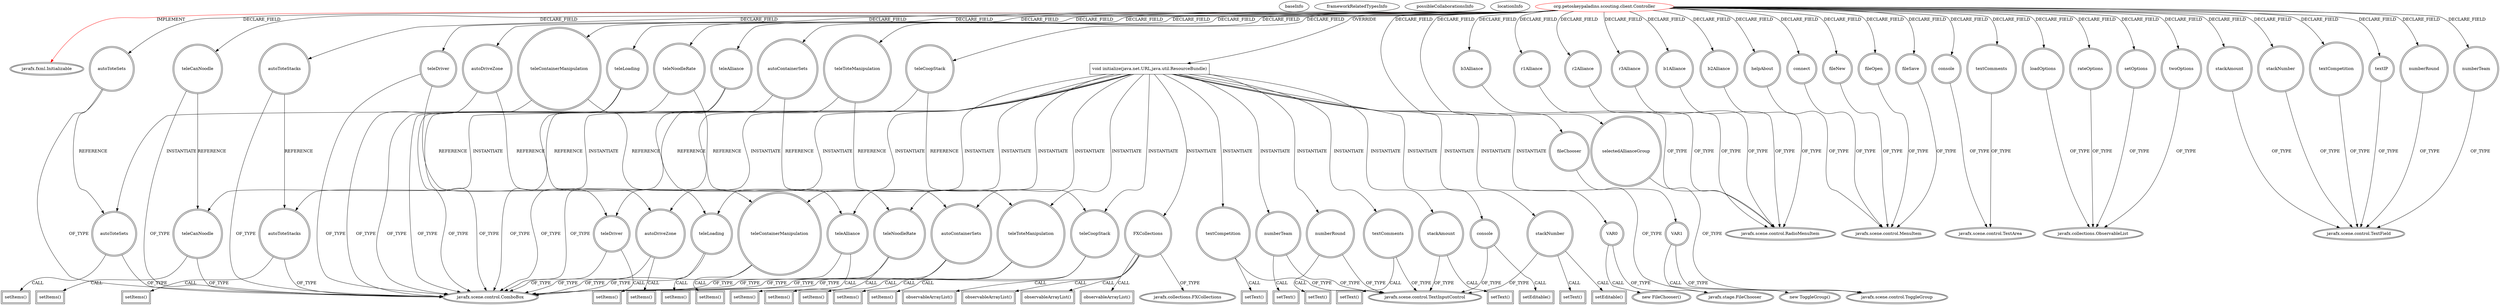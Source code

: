 digraph {
baseInfo[graphId=3456,category="extension_graph",isAnonymous=false,possibleRelation=false]
frameworkRelatedTypesInfo[0="javafx.fxml.Initializable"]
possibleCollaborationsInfo[]
locationInfo[projectName="killjoy64-Scouting",filePath="/killjoy64-Scouting/Scouting-master/Robotics Scouting Client/src/org/petoskeypaladins/scouting/client/Controller.java",contextSignature="Controller",graphId="3456"]
0[label="org.petoskeypaladins.scouting.client.Controller",vertexType="ROOT_CLIENT_CLASS_DECLARATION",isFrameworkType=false,color=red]
1[label="javafx.fxml.Initializable",vertexType="FRAMEWORK_INTERFACE_TYPE",isFrameworkType=true,peripheries=2]
2[label="autoContainerSets",vertexType="FIELD_DECLARATION",isFrameworkType=true,peripheries=2,shape=circle]
3[label="javafx.scene.control.ComboBox",vertexType="FRAMEWORK_CLASS_TYPE",isFrameworkType=true,peripheries=2]
4[label="autoDriveZone",vertexType="FIELD_DECLARATION",isFrameworkType=true,peripheries=2,shape=circle]
6[label="autoToteSets",vertexType="FIELD_DECLARATION",isFrameworkType=true,peripheries=2,shape=circle]
8[label="autoToteStacks",vertexType="FIELD_DECLARATION",isFrameworkType=true,peripheries=2,shape=circle]
10[label="b1Alliance",vertexType="FIELD_DECLARATION",isFrameworkType=true,peripheries=2,shape=circle]
11[label="javafx.scene.control.RadioMenuItem",vertexType="FRAMEWORK_CLASS_TYPE",isFrameworkType=true,peripheries=2]
12[label="b2Alliance",vertexType="FIELD_DECLARATION",isFrameworkType=true,peripheries=2,shape=circle]
14[label="b3Alliance",vertexType="FIELD_DECLARATION",isFrameworkType=true,peripheries=2,shape=circle]
16[label="connect",vertexType="FIELD_DECLARATION",isFrameworkType=true,peripheries=2,shape=circle]
17[label="javafx.scene.control.MenuItem",vertexType="FRAMEWORK_CLASS_TYPE",isFrameworkType=true,peripheries=2]
18[label="console",vertexType="FIELD_DECLARATION",isFrameworkType=true,peripheries=2,shape=circle]
19[label="javafx.scene.control.TextArea",vertexType="FRAMEWORK_CLASS_TYPE",isFrameworkType=true,peripheries=2]
20[label="fileChooser",vertexType="FIELD_DECLARATION",isFrameworkType=true,peripheries=2,shape=circle]
21[label="javafx.stage.FileChooser",vertexType="FRAMEWORK_CLASS_TYPE",isFrameworkType=true,peripheries=2]
22[label="fileNew",vertexType="FIELD_DECLARATION",isFrameworkType=true,peripheries=2,shape=circle]
24[label="fileOpen",vertexType="FIELD_DECLARATION",isFrameworkType=true,peripheries=2,shape=circle]
26[label="fileSave",vertexType="FIELD_DECLARATION",isFrameworkType=true,peripheries=2,shape=circle]
28[label="helpAbout",vertexType="FIELD_DECLARATION",isFrameworkType=true,peripheries=2,shape=circle]
30[label="loadOptions",vertexType="FIELD_DECLARATION",isFrameworkType=true,peripheries=2,shape=circle]
31[label="javafx.collections.ObservableList",vertexType="FRAMEWORK_INTERFACE_TYPE",isFrameworkType=true,peripheries=2]
32[label="numberRound",vertexType="FIELD_DECLARATION",isFrameworkType=true,peripheries=2,shape=circle]
33[label="javafx.scene.control.TextField",vertexType="FRAMEWORK_CLASS_TYPE",isFrameworkType=true,peripheries=2]
34[label="numberTeam",vertexType="FIELD_DECLARATION",isFrameworkType=true,peripheries=2,shape=circle]
36[label="r1Alliance",vertexType="FIELD_DECLARATION",isFrameworkType=true,peripheries=2,shape=circle]
38[label="r2Alliance",vertexType="FIELD_DECLARATION",isFrameworkType=true,peripheries=2,shape=circle]
40[label="r3Alliance",vertexType="FIELD_DECLARATION",isFrameworkType=true,peripheries=2,shape=circle]
42[label="rateOptions",vertexType="FIELD_DECLARATION",isFrameworkType=true,peripheries=2,shape=circle]
44[label="selectedAllianceGroup",vertexType="FIELD_DECLARATION",isFrameworkType=true,peripheries=2,shape=circle]
45[label="javafx.scene.control.ToggleGroup",vertexType="FRAMEWORK_CLASS_TYPE",isFrameworkType=true,peripheries=2]
46[label="setOptions",vertexType="FIELD_DECLARATION",isFrameworkType=true,peripheries=2,shape=circle]
48[label="stackAmount",vertexType="FIELD_DECLARATION",isFrameworkType=true,peripheries=2,shape=circle]
50[label="stackNumber",vertexType="FIELD_DECLARATION",isFrameworkType=true,peripheries=2,shape=circle]
52[label="teleAlliance",vertexType="FIELD_DECLARATION",isFrameworkType=true,peripheries=2,shape=circle]
54[label="teleCanNoodle",vertexType="FIELD_DECLARATION",isFrameworkType=true,peripheries=2,shape=circle]
56[label="teleContainerManipulation",vertexType="FIELD_DECLARATION",isFrameworkType=true,peripheries=2,shape=circle]
58[label="teleCoopStack",vertexType="FIELD_DECLARATION",isFrameworkType=true,peripheries=2,shape=circle]
60[label="teleDriver",vertexType="FIELD_DECLARATION",isFrameworkType=true,peripheries=2,shape=circle]
62[label="teleLoading",vertexType="FIELD_DECLARATION",isFrameworkType=true,peripheries=2,shape=circle]
64[label="teleNoodleRate",vertexType="FIELD_DECLARATION",isFrameworkType=true,peripheries=2,shape=circle]
66[label="teleToteManipulation",vertexType="FIELD_DECLARATION",isFrameworkType=true,peripheries=2,shape=circle]
68[label="textComments",vertexType="FIELD_DECLARATION",isFrameworkType=true,peripheries=2,shape=circle]
70[label="textCompetition",vertexType="FIELD_DECLARATION",isFrameworkType=true,peripheries=2,shape=circle]
72[label="textIP",vertexType="FIELD_DECLARATION",isFrameworkType=true,peripheries=2,shape=circle]
74[label="twoOptions",vertexType="FIELD_DECLARATION",isFrameworkType=true,peripheries=2,shape=circle]
76[label="void initialize(java.net.URL,java.util.ResourceBundle)",vertexType="OVERRIDING_METHOD_DECLARATION",isFrameworkType=false,shape=box]
78[label="VAR0",vertexType="VARIABLE_EXPRESION",isFrameworkType=true,peripheries=2,shape=circle]
77[label="new FileChooser()",vertexType="CONSTRUCTOR_CALL",isFrameworkType=true,peripheries=2]
81[label="VAR1",vertexType="VARIABLE_EXPRESION",isFrameworkType=true,peripheries=2,shape=circle]
80[label="new ToggleGroup()",vertexType="CONSTRUCTOR_CALL",isFrameworkType=true,peripheries=2]
83[label="FXCollections",vertexType="VARIABLE_EXPRESION",isFrameworkType=true,peripheries=2,shape=circle]
85[label="javafx.collections.FXCollections",vertexType="FRAMEWORK_CLASS_TYPE",isFrameworkType=true,peripheries=2]
84[label="observableArrayList()",vertexType="INSIDE_CALL",isFrameworkType=true,peripheries=2,shape=box]
87[label="observableArrayList()",vertexType="INSIDE_CALL",isFrameworkType=true,peripheries=2,shape=box]
89[label="observableArrayList()",vertexType="INSIDE_CALL",isFrameworkType=true,peripheries=2,shape=box]
91[label="observableArrayList()",vertexType="INSIDE_CALL",isFrameworkType=true,peripheries=2,shape=box]
92[label="numberTeam",vertexType="VARIABLE_EXPRESION",isFrameworkType=true,peripheries=2,shape=circle]
94[label="javafx.scene.control.TextInputControl",vertexType="FRAMEWORK_CLASS_TYPE",isFrameworkType=true,peripheries=2]
93[label="setText()",vertexType="INSIDE_CALL",isFrameworkType=true,peripheries=2,shape=box]
95[label="numberRound",vertexType="VARIABLE_EXPRESION",isFrameworkType=true,peripheries=2,shape=circle]
96[label="setText()",vertexType="INSIDE_CALL",isFrameworkType=true,peripheries=2,shape=box]
98[label="textCompetition",vertexType="VARIABLE_EXPRESION",isFrameworkType=true,peripheries=2,shape=circle]
99[label="setText()",vertexType="INSIDE_CALL",isFrameworkType=true,peripheries=2,shape=box]
101[label="textComments",vertexType="VARIABLE_EXPRESION",isFrameworkType=true,peripheries=2,shape=circle]
102[label="setText()",vertexType="INSIDE_CALL",isFrameworkType=true,peripheries=2,shape=box]
104[label="console",vertexType="VARIABLE_EXPRESION",isFrameworkType=true,peripheries=2,shape=circle]
105[label="setEditable()",vertexType="INSIDE_CALL",isFrameworkType=true,peripheries=2,shape=box]
107[label="autoDriveZone",vertexType="VARIABLE_EXPRESION",isFrameworkType=true,peripheries=2,shape=circle]
108[label="setItems()",vertexType="INSIDE_CALL",isFrameworkType=true,peripheries=2,shape=box]
110[label="autoToteStacks",vertexType="VARIABLE_EXPRESION",isFrameworkType=true,peripheries=2,shape=circle]
111[label="setItems()",vertexType="INSIDE_CALL",isFrameworkType=true,peripheries=2,shape=box]
113[label="autoContainerSets",vertexType="VARIABLE_EXPRESION",isFrameworkType=true,peripheries=2,shape=circle]
114[label="setItems()",vertexType="INSIDE_CALL",isFrameworkType=true,peripheries=2,shape=box]
116[label="autoToteSets",vertexType="VARIABLE_EXPRESION",isFrameworkType=true,peripheries=2,shape=circle]
117[label="setItems()",vertexType="INSIDE_CALL",isFrameworkType=true,peripheries=2,shape=box]
119[label="teleLoading",vertexType="VARIABLE_EXPRESION",isFrameworkType=true,peripheries=2,shape=circle]
120[label="setItems()",vertexType="INSIDE_CALL",isFrameworkType=true,peripheries=2,shape=box]
122[label="teleCanNoodle",vertexType="VARIABLE_EXPRESION",isFrameworkType=true,peripheries=2,shape=circle]
123[label="setItems()",vertexType="INSIDE_CALL",isFrameworkType=true,peripheries=2,shape=box]
125[label="teleNoodleRate",vertexType="VARIABLE_EXPRESION",isFrameworkType=true,peripheries=2,shape=circle]
126[label="setItems()",vertexType="INSIDE_CALL",isFrameworkType=true,peripheries=2,shape=box]
128[label="teleCoopStack",vertexType="VARIABLE_EXPRESION",isFrameworkType=true,peripheries=2,shape=circle]
129[label="setItems()",vertexType="INSIDE_CALL",isFrameworkType=true,peripheries=2,shape=box]
131[label="teleDriver",vertexType="VARIABLE_EXPRESION",isFrameworkType=true,peripheries=2,shape=circle]
132[label="setItems()",vertexType="INSIDE_CALL",isFrameworkType=true,peripheries=2,shape=box]
134[label="teleAlliance",vertexType="VARIABLE_EXPRESION",isFrameworkType=true,peripheries=2,shape=circle]
135[label="setItems()",vertexType="INSIDE_CALL",isFrameworkType=true,peripheries=2,shape=box]
137[label="teleToteManipulation",vertexType="VARIABLE_EXPRESION",isFrameworkType=true,peripheries=2,shape=circle]
138[label="setItems()",vertexType="INSIDE_CALL",isFrameworkType=true,peripheries=2,shape=box]
140[label="teleContainerManipulation",vertexType="VARIABLE_EXPRESION",isFrameworkType=true,peripheries=2,shape=circle]
141[label="setItems()",vertexType="INSIDE_CALL",isFrameworkType=true,peripheries=2,shape=box]
143[label="stackNumber",vertexType="VARIABLE_EXPRESION",isFrameworkType=true,peripheries=2,shape=circle]
144[label="setText()",vertexType="INSIDE_CALL",isFrameworkType=true,peripheries=2,shape=box]
147[label="setEditable()",vertexType="INSIDE_CALL",isFrameworkType=true,peripheries=2,shape=box]
148[label="stackAmount",vertexType="VARIABLE_EXPRESION",isFrameworkType=true,peripheries=2,shape=circle]
149[label="setText()",vertexType="INSIDE_CALL",isFrameworkType=true,peripheries=2,shape=box]
0->1[label="IMPLEMENT",color=red]
0->2[label="DECLARE_FIELD"]
2->3[label="OF_TYPE"]
0->4[label="DECLARE_FIELD"]
4->3[label="OF_TYPE"]
0->6[label="DECLARE_FIELD"]
6->3[label="OF_TYPE"]
0->8[label="DECLARE_FIELD"]
8->3[label="OF_TYPE"]
0->10[label="DECLARE_FIELD"]
10->11[label="OF_TYPE"]
0->12[label="DECLARE_FIELD"]
12->11[label="OF_TYPE"]
0->14[label="DECLARE_FIELD"]
14->11[label="OF_TYPE"]
0->16[label="DECLARE_FIELD"]
16->17[label="OF_TYPE"]
0->18[label="DECLARE_FIELD"]
18->19[label="OF_TYPE"]
0->20[label="DECLARE_FIELD"]
20->21[label="OF_TYPE"]
0->22[label="DECLARE_FIELD"]
22->17[label="OF_TYPE"]
0->24[label="DECLARE_FIELD"]
24->17[label="OF_TYPE"]
0->26[label="DECLARE_FIELD"]
26->17[label="OF_TYPE"]
0->28[label="DECLARE_FIELD"]
28->17[label="OF_TYPE"]
0->30[label="DECLARE_FIELD"]
30->31[label="OF_TYPE"]
0->32[label="DECLARE_FIELD"]
32->33[label="OF_TYPE"]
0->34[label="DECLARE_FIELD"]
34->33[label="OF_TYPE"]
0->36[label="DECLARE_FIELD"]
36->11[label="OF_TYPE"]
0->38[label="DECLARE_FIELD"]
38->11[label="OF_TYPE"]
0->40[label="DECLARE_FIELD"]
40->11[label="OF_TYPE"]
0->42[label="DECLARE_FIELD"]
42->31[label="OF_TYPE"]
0->44[label="DECLARE_FIELD"]
44->45[label="OF_TYPE"]
0->46[label="DECLARE_FIELD"]
46->31[label="OF_TYPE"]
0->48[label="DECLARE_FIELD"]
48->33[label="OF_TYPE"]
0->50[label="DECLARE_FIELD"]
50->33[label="OF_TYPE"]
0->52[label="DECLARE_FIELD"]
52->3[label="OF_TYPE"]
0->54[label="DECLARE_FIELD"]
54->3[label="OF_TYPE"]
0->56[label="DECLARE_FIELD"]
56->3[label="OF_TYPE"]
0->58[label="DECLARE_FIELD"]
58->3[label="OF_TYPE"]
0->60[label="DECLARE_FIELD"]
60->3[label="OF_TYPE"]
0->62[label="DECLARE_FIELD"]
62->3[label="OF_TYPE"]
0->64[label="DECLARE_FIELD"]
64->3[label="OF_TYPE"]
0->66[label="DECLARE_FIELD"]
66->3[label="OF_TYPE"]
0->68[label="DECLARE_FIELD"]
68->19[label="OF_TYPE"]
0->70[label="DECLARE_FIELD"]
70->33[label="OF_TYPE"]
0->72[label="DECLARE_FIELD"]
72->33[label="OF_TYPE"]
0->74[label="DECLARE_FIELD"]
74->31[label="OF_TYPE"]
0->76[label="OVERRIDE"]
76->78[label="INSTANTIATE"]
78->21[label="OF_TYPE"]
78->77[label="CALL"]
76->81[label="INSTANTIATE"]
81->45[label="OF_TYPE"]
81->80[label="CALL"]
76->83[label="INSTANTIATE"]
83->85[label="OF_TYPE"]
83->84[label="CALL"]
83->87[label="CALL"]
83->89[label="CALL"]
83->91[label="CALL"]
76->92[label="INSTANTIATE"]
92->94[label="OF_TYPE"]
92->93[label="CALL"]
76->95[label="INSTANTIATE"]
95->94[label="OF_TYPE"]
95->96[label="CALL"]
76->98[label="INSTANTIATE"]
98->94[label="OF_TYPE"]
98->99[label="CALL"]
76->101[label="INSTANTIATE"]
101->94[label="OF_TYPE"]
101->102[label="CALL"]
76->104[label="INSTANTIATE"]
104->94[label="OF_TYPE"]
104->105[label="CALL"]
76->107[label="INSTANTIATE"]
4->107[label="REFERENCE"]
107->3[label="OF_TYPE"]
107->108[label="CALL"]
76->110[label="INSTANTIATE"]
8->110[label="REFERENCE"]
110->3[label="OF_TYPE"]
110->111[label="CALL"]
76->113[label="INSTANTIATE"]
2->113[label="REFERENCE"]
113->3[label="OF_TYPE"]
113->114[label="CALL"]
76->116[label="INSTANTIATE"]
6->116[label="REFERENCE"]
116->3[label="OF_TYPE"]
116->117[label="CALL"]
76->119[label="INSTANTIATE"]
62->119[label="REFERENCE"]
119->3[label="OF_TYPE"]
119->120[label="CALL"]
76->122[label="INSTANTIATE"]
54->122[label="REFERENCE"]
122->3[label="OF_TYPE"]
122->123[label="CALL"]
76->125[label="INSTANTIATE"]
64->125[label="REFERENCE"]
125->3[label="OF_TYPE"]
125->126[label="CALL"]
76->128[label="INSTANTIATE"]
58->128[label="REFERENCE"]
128->3[label="OF_TYPE"]
128->129[label="CALL"]
76->131[label="INSTANTIATE"]
60->131[label="REFERENCE"]
131->3[label="OF_TYPE"]
131->132[label="CALL"]
76->134[label="INSTANTIATE"]
52->134[label="REFERENCE"]
134->3[label="OF_TYPE"]
134->135[label="CALL"]
76->137[label="INSTANTIATE"]
66->137[label="REFERENCE"]
137->3[label="OF_TYPE"]
137->138[label="CALL"]
76->140[label="INSTANTIATE"]
56->140[label="REFERENCE"]
140->3[label="OF_TYPE"]
140->141[label="CALL"]
76->143[label="INSTANTIATE"]
143->94[label="OF_TYPE"]
143->144[label="CALL"]
143->147[label="CALL"]
76->148[label="INSTANTIATE"]
148->94[label="OF_TYPE"]
148->149[label="CALL"]
}
